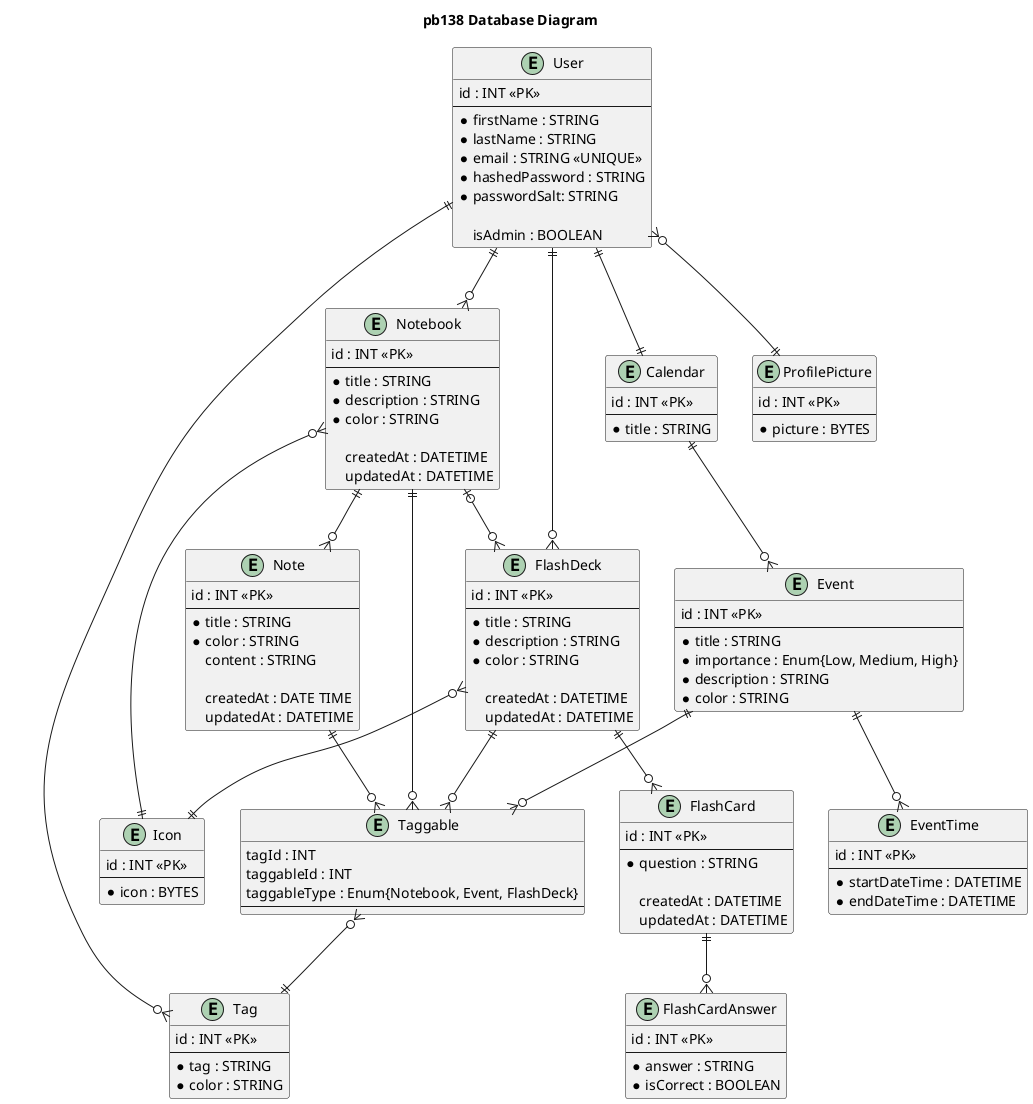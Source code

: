﻿@startuml
'skinparam shadowing false
'skinparam linetype ortho
title pb138 Database Diagram

entity User {
    id : INT <<PK>>
    --
    * firstName : STRING
    * lastName : STRING
    * email : STRING <<UNIQUE>>
    * hashedPassword : STRING
    * passwordSalt: STRING

    isAdmin : BOOLEAN
}

entity ProfilePicture {
    id : INT <<PK>>
    --
    * picture : BYTES
}

entity Icon {
    id : INT <<PK>>
    --
    * icon : BYTES
}

entity Notebook {
    id : INT <<PK>>
    --
    * title : STRING
    * description : STRING
    * color : STRING

    createdAt : DATETIME
    updatedAt : DATETIME
}

entity Note {
    id : INT <<PK>>
    --
    * title : STRING
    * color : STRING
    content : STRING

    createdAt : DATE TIME
    updatedAt : DATETIME
}

entity Calendar {
    id : INT <<PK>>
    --
    * title : STRING
}

entity Event {
    id : INT <<PK>>
    --
    * title : STRING
    * importance : Enum{Low, Medium, High}
    * description : STRING
    * color : STRING
}

entity EventTime {
    id : INT <<PK>>
    --
    * startDateTime : DATETIME
    * endDateTime : DATETIME
}

entity FlashDeck {
    id : INT <<PK>>
    --
    * title : STRING
    * description : STRING
    * color : STRING

    createdAt : DATETIME
    updatedAt : DATETIME
}

entity FlashCard {
    id : INT <<PK>>
    --
    * question : STRING

    createdAt : DATETIME
    updatedAt : DATETIME
}

entity FlashCardAnswer {
    id : INT <<PK>>
    --
    * answer : STRING
    * isCorrect : BOOLEAN
}

entity Tag {
    id : INT <<PK>>
    --
    * tag : STRING
    * color : STRING
}

entity Taggable {
    tagId : INT
    taggableId : INT
    taggableType : Enum{Notebook, Event, FlashDeck}
    --
}

User            }o--|| ProfilePicture
User            ||--o{ Notebook
Notebook        ||--o{ Note
User            ||--|| Calendar
Calendar        ||--o{ Event
Event           ||--o{ EventTime
User            ||--o{ FlashDeck
FlashDeck       ||--o{ FlashCard
FlashCard       ||--o{ FlashCardAnswer
Notebook        |o--o{ FlashDeck
Notebook        }o--|| Icon
FlashDeck       }o--|| Icon
User            ||-o{  Tag
Notebook        ||--o{ Taggable
FlashDeck       ||--o{ Taggable
Event           ||--o{ Taggable
Note            ||--o{ Taggable
Taggable        }o--|| Tag

@enduml
